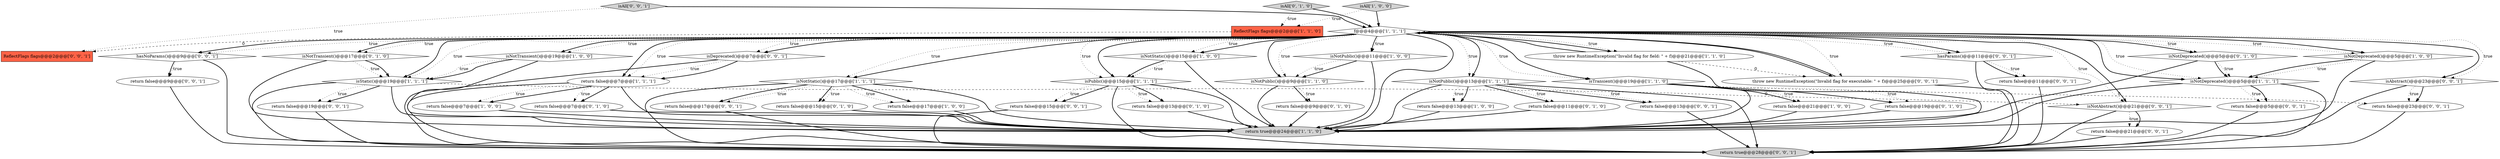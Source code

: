 digraph {
38 [style = filled, label = "return false@@@23@@@['0', '0', '1']", fillcolor = white, shape = ellipse image = "AAA0AAABBB3BBB"];
7 [style = filled, label = "return false@@@7@@@['1', '0', '0']", fillcolor = white, shape = ellipse image = "AAA0AAABBB1BBB"];
16 [style = filled, label = "isPublic()@@@15@@@['1', '1', '1']", fillcolor = white, shape = diamond image = "AAA0AAABBB1BBB"];
41 [style = filled, label = "return false@@@15@@@['0', '0', '1']", fillcolor = white, shape = ellipse image = "AAA0AAABBB3BBB"];
35 [style = filled, label = "hasNoParams()@@@9@@@['0', '0', '1']", fillcolor = white, shape = diamond image = "AAA0AAABBB3BBB"];
21 [style = filled, label = "isNotDeprecated()@@@5@@@['0', '1', '0']", fillcolor = white, shape = diamond image = "AAA0AAABBB2BBB"];
28 [style = filled, label = "return false@@@7@@@['0', '1', '0']", fillcolor = white, shape = ellipse image = "AAA0AAABBB2BBB"];
36 [style = filled, label = "return false@@@19@@@['0', '0', '1']", fillcolor = white, shape = ellipse image = "AAA0AAABBB3BBB"];
39 [style = filled, label = "return false@@@17@@@['0', '0', '1']", fillcolor = white, shape = ellipse image = "AAA0AAABBB3BBB"];
0 [style = filled, label = "isNotStatic()@@@15@@@['1', '0', '0']", fillcolor = white, shape = diamond image = "AAA0AAABBB1BBB"];
29 [style = filled, label = "return false@@@13@@@['0', '1', '0']", fillcolor = white, shape = ellipse image = "AAA0AAABBB2BBB"];
32 [style = filled, label = "ReflectFlags flags@@@2@@@['0', '0', '1']", fillcolor = tomato, shape = box image = "AAA0AAABBB3BBB"];
27 [style = filled, label = "return false@@@19@@@['0', '1', '0']", fillcolor = white, shape = ellipse image = "AAA0AAABBB2BBB"];
6 [style = filled, label = "return false@@@13@@@['1', '0', '0']", fillcolor = white, shape = ellipse image = "AAA0AAABBB1BBB"];
25 [style = filled, label = "isAll['0', '1', '0']", fillcolor = lightgray, shape = diamond image = "AAA0AAABBB2BBB"];
8 [style = filled, label = "isNotTransient()@@@19@@@['1', '0', '0']", fillcolor = white, shape = diamond image = "AAA0AAABBB1BBB"];
9 [style = filled, label = "throw new RuntimeException(\"Invalid flag for field: \" + f)@@@21@@@['1', '1', '0']", fillcolor = white, shape = ellipse image = "AAA0AAABBB1BBB"];
31 [style = filled, label = "return false@@@13@@@['0', '0', '1']", fillcolor = white, shape = ellipse image = "AAA0AAABBB3BBB"];
10 [style = filled, label = "isNotPublic()@@@9@@@['1', '1', '0']", fillcolor = white, shape = diamond image = "AAA0AAABBB1BBB"];
34 [style = filled, label = "isAbstract()@@@23@@@['0', '0', '1']", fillcolor = white, shape = diamond image = "AAA0AAABBB3BBB"];
33 [style = filled, label = "throw new RuntimeException(\"Invalid flag for executable: \" + f)@@@25@@@['0', '0', '1']", fillcolor = white, shape = ellipse image = "AAA0AAABBB3BBB"];
26 [style = filled, label = "return false@@@11@@@['0', '1', '0']", fillcolor = white, shape = ellipse image = "AAA0AAABBB2BBB"];
23 [style = filled, label = "return false@@@9@@@['0', '1', '0']", fillcolor = white, shape = ellipse image = "AAA0AAABBB2BBB"];
45 [style = filled, label = "isAll['0', '0', '1']", fillcolor = lightgray, shape = diamond image = "AAA0AAABBB3BBB"];
19 [style = filled, label = "return true@@@24@@@['1', '1', '0']", fillcolor = lightgray, shape = ellipse image = "AAA0AAABBB1BBB"];
4 [style = filled, label = "return false@@@17@@@['1', '0', '0']", fillcolor = white, shape = ellipse image = "AAA0AAABBB1BBB"];
30 [style = filled, label = "hasParams()@@@11@@@['0', '0', '1']", fillcolor = white, shape = diamond image = "AAA0AAABBB3BBB"];
44 [style = filled, label = "return false@@@11@@@['0', '0', '1']", fillcolor = white, shape = ellipse image = "AAA0AAABBB3BBB"];
1 [style = filled, label = "ReflectFlags flags@@@2@@@['1', '1', '0']", fillcolor = tomato, shape = box image = "AAA0AAABBB1BBB"];
24 [style = filled, label = "isNotTransient()@@@17@@@['0', '1', '0']", fillcolor = white, shape = diamond image = "AAA0AAABBB2BBB"];
3 [style = filled, label = "return false@@@21@@@['1', '0', '0']", fillcolor = white, shape = ellipse image = "AAA0AAABBB1BBB"];
43 [style = filled, label = "return true@@@28@@@['0', '0', '1']", fillcolor = lightgray, shape = ellipse image = "AAA0AAABBB3BBB"];
47 [style = filled, label = "isNotAbstract()@@@21@@@['0', '0', '1']", fillcolor = white, shape = diamond image = "AAA0AAABBB3BBB"];
15 [style = filled, label = "isTransient()@@@19@@@['1', '1', '0']", fillcolor = white, shape = diamond image = "AAA0AAABBB1BBB"];
22 [style = filled, label = "return false@@@15@@@['0', '1', '0']", fillcolor = white, shape = ellipse image = "AAA0AAABBB2BBB"];
14 [style = filled, label = "return false@@@7@@@['1', '1', '1']", fillcolor = white, shape = ellipse image = "AAA0AAABBB1BBB"];
40 [style = filled, label = "return false@@@5@@@['0', '0', '1']", fillcolor = white, shape = ellipse image = "AAA0AAABBB3BBB"];
18 [style = filled, label = "isNotDeprecated()@@@5@@@['1', '0', '0']", fillcolor = white, shape = diamond image = "AAA0AAABBB1BBB"];
2 [style = filled, label = "isNotPublic()@@@11@@@['1', '0', '0']", fillcolor = white, shape = diamond image = "AAA0AAABBB1BBB"];
11 [style = filled, label = "isNotStatic()@@@17@@@['1', '1', '1']", fillcolor = white, shape = diamond image = "AAA0AAABBB1BBB"];
37 [style = filled, label = "return false@@@21@@@['0', '0', '1']", fillcolor = white, shape = ellipse image = "AAA0AAABBB3BBB"];
46 [style = filled, label = "return false@@@9@@@['0', '0', '1']", fillcolor = white, shape = ellipse image = "AAA0AAABBB3BBB"];
13 [style = filled, label = "f@@@4@@@['1', '1', '1']", fillcolor = white, shape = diamond image = "AAA0AAABBB1BBB"];
17 [style = filled, label = "isNotPublic()@@@13@@@['1', '1', '1']", fillcolor = white, shape = diamond image = "AAA0AAABBB1BBB"];
20 [style = filled, label = "isNotDeprecated()@@@5@@@['1', '1', '1']", fillcolor = white, shape = diamond image = "AAA0AAABBB1BBB"];
5 [style = filled, label = "isAll['1', '0', '0']", fillcolor = lightgray, shape = diamond image = "AAA0AAABBB1BBB"];
42 [style = filled, label = "isDeprecated()@@@7@@@['0', '0', '1']", fillcolor = white, shape = diamond image = "AAA0AAABBB3BBB"];
12 [style = filled, label = "isStatic()@@@19@@@['1', '1', '1']", fillcolor = white, shape = diamond image = "AAA0AAABBB1BBB"];
13->42 [style = bold, label=""];
13->42 [style = dotted, label="true"];
11->22 [style = bold, label=""];
11->4 [style = bold, label=""];
29->19 [style = bold, label=""];
18->20 [style = bold, label=""];
1->32 [style = dashed, label="0"];
10->23 [style = bold, label=""];
30->43 [style = bold, label=""];
30->44 [style = dotted, label="true"];
2->10 [style = bold, label=""];
14->19 [style = bold, label=""];
14->7 [style = dotted, label="true"];
6->19 [style = bold, label=""];
13->24 [style = bold, label=""];
13->34 [style = bold, label=""];
5->13 [style = bold, label=""];
34->38 [style = bold, label=""];
14->28 [style = bold, label=""];
15->38 [style = dashed, label="0"];
13->12 [style = bold, label=""];
13->11 [style = bold, label=""];
4->19 [style = bold, label=""];
14->28 [style = dotted, label="true"];
13->0 [style = dotted, label="true"];
25->13 [style = bold, label=""];
24->12 [style = dotted, label="true"];
45->13 [style = bold, label=""];
11->4 [style = dotted, label="true"];
27->19 [style = bold, label=""];
16->29 [style = dotted, label="true"];
13->9 [style = bold, label=""];
7->19 [style = bold, label=""];
13->20 [style = bold, label=""];
13->10 [style = bold, label=""];
13->12 [style = dotted, label="true"];
47->37 [style = bold, label=""];
13->30 [style = dotted, label="true"];
0->16 [style = dotted, label="true"];
14->7 [style = bold, label=""];
44->43 [style = bold, label=""];
18->20 [style = dotted, label="true"];
31->43 [style = bold, label=""];
47->43 [style = bold, label=""];
14->43 [style = bold, label=""];
16->41 [style = bold, label=""];
11->43 [style = bold, label=""];
13->21 [style = bold, label=""];
35->46 [style = dotted, label="true"];
20->40 [style = dotted, label="true"];
13->0 [style = bold, label=""];
13->16 [style = dotted, label="true"];
15->19 [style = bold, label=""];
13->10 [style = dotted, label="true"];
0->19 [style = bold, label=""];
28->19 [style = bold, label=""];
13->24 [style = dotted, label="true"];
21->20 [style = dotted, label="true"];
13->35 [style = bold, label=""];
38->43 [style = bold, label=""];
26->19 [style = bold, label=""];
21->20 [style = bold, label=""];
13->35 [style = dotted, label="true"];
17->6 [style = bold, label=""];
12->19 [style = bold, label=""];
15->3 [style = bold, label=""];
10->23 [style = dotted, label="true"];
11->39 [style = dotted, label="true"];
13->15 [style = dotted, label="true"];
13->14 [style = dotted, label="true"];
8->19 [style = bold, label=""];
46->43 [style = bold, label=""];
9->19 [style = bold, label=""];
22->19 [style = bold, label=""];
25->1 [style = dotted, label="true"];
13->15 [style = bold, label=""];
17->26 [style = bold, label=""];
15->27 [style = dotted, label="true"];
13->19 [style = bold, label=""];
36->43 [style = bold, label=""];
13->17 [style = bold, label=""];
40->43 [style = bold, label=""];
35->43 [style = bold, label=""];
17->19 [style = bold, label=""];
16->19 [style = bold, label=""];
13->11 [style = dotted, label="true"];
39->43 [style = bold, label=""];
13->9 [style = dotted, label="true"];
13->17 [style = dotted, label="true"];
20->19 [style = bold, label=""];
16->29 [style = bold, label=""];
16->41 [style = dotted, label="true"];
2->19 [style = bold, label=""];
21->19 [style = bold, label=""];
13->18 [style = dotted, label="true"];
13->16 [style = bold, label=""];
11->19 [style = bold, label=""];
13->47 [style = dotted, label="true"];
3->19 [style = bold, label=""];
24->12 [style = bold, label=""];
24->19 [style = bold, label=""];
13->8 [style = bold, label=""];
17->26 [style = dotted, label="true"];
20->43 [style = bold, label=""];
42->14 [style = bold, label=""];
34->43 [style = bold, label=""];
47->37 [style = dotted, label="true"];
12->36 [style = dotted, label="true"];
33->43 [style = bold, label=""];
34->38 [style = dotted, label="true"];
17->31 [style = bold, label=""];
13->21 [style = dotted, label="true"];
45->32 [style = dotted, label="true"];
23->19 [style = bold, label=""];
8->12 [style = bold, label=""];
13->30 [style = bold, label=""];
13->47 [style = bold, label=""];
13->33 [style = dotted, label="true"];
17->43 [style = bold, label=""];
37->43 [style = bold, label=""];
42->14 [style = dotted, label="true"];
11->39 [style = bold, label=""];
41->43 [style = bold, label=""];
9->33 [style = dashed, label="0"];
9->13 [style = bold, label=""];
17->31 [style = dotted, label="true"];
42->43 [style = bold, label=""];
13->33 [style = bold, label=""];
13->8 [style = dotted, label="true"];
16->43 [style = bold, label=""];
13->18 [style = bold, label=""];
2->10 [style = dotted, label="true"];
10->19 [style = bold, label=""];
33->13 [style = bold, label=""];
12->47 [style = dashed, label="0"];
15->27 [style = bold, label=""];
13->2 [style = dotted, label="true"];
18->19 [style = bold, label=""];
35->46 [style = bold, label=""];
13->20 [style = dotted, label="true"];
13->34 [style = dotted, label="true"];
17->6 [style = dotted, label="true"];
5->1 [style = dotted, label="true"];
12->43 [style = bold, label=""];
11->22 [style = dotted, label="true"];
13->14 [style = bold, label=""];
13->2 [style = bold, label=""];
30->44 [style = bold, label=""];
12->36 [style = bold, label=""];
20->40 [style = bold, label=""];
8->12 [style = dotted, label="true"];
15->3 [style = dotted, label="true"];
0->16 [style = bold, label=""];
}
